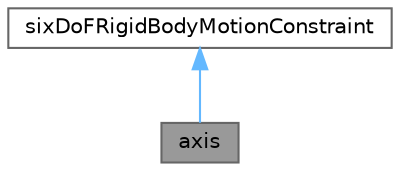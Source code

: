 digraph "axis"
{
 // LATEX_PDF_SIZE
  bgcolor="transparent";
  edge [fontname=Helvetica,fontsize=10,labelfontname=Helvetica,labelfontsize=10];
  node [fontname=Helvetica,fontsize=10,shape=box,height=0.2,width=0.4];
  Node1 [id="Node000001",label="axis",height=0.2,width=0.4,color="gray40", fillcolor="grey60", style="filled", fontcolor="black",tooltip="This constraint imposes an orientation limitation where bodies are restricted to rotate only around a..."];
  Node2 -> Node1 [id="edge1_Node000001_Node000002",dir="back",color="steelblue1",style="solid",tooltip=" "];
  Node2 [id="Node000002",label="sixDoFRigidBodyMotionConstraint",height=0.2,width=0.4,color="gray40", fillcolor="white", style="filled",URL="$classFoam_1_1sixDoFRigidBodyMotionConstraint.html",tooltip="Base class for defining constraints for sixDoF motions."];
}
